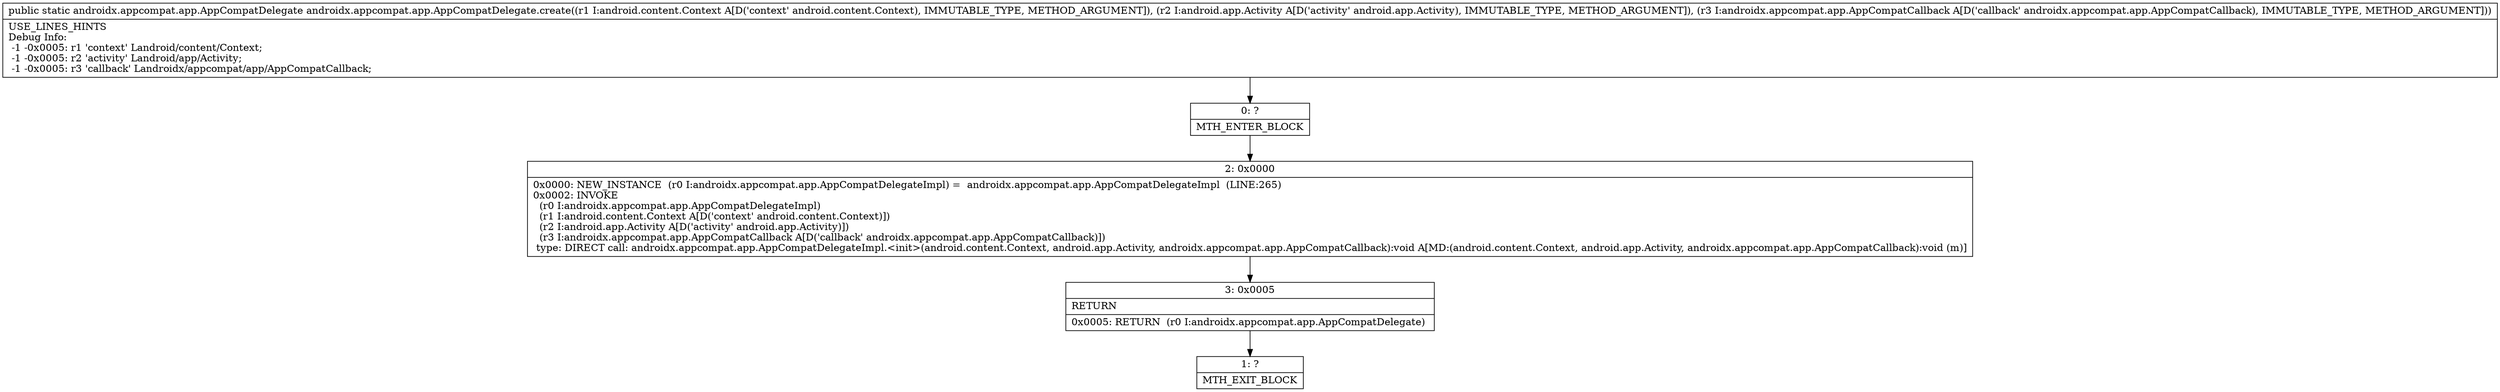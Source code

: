 digraph "CFG forandroidx.appcompat.app.AppCompatDelegate.create(Landroid\/content\/Context;Landroid\/app\/Activity;Landroidx\/appcompat\/app\/AppCompatCallback;)Landroidx\/appcompat\/app\/AppCompatDelegate;" {
Node_0 [shape=record,label="{0\:\ ?|MTH_ENTER_BLOCK\l}"];
Node_2 [shape=record,label="{2\:\ 0x0000|0x0000: NEW_INSTANCE  (r0 I:androidx.appcompat.app.AppCompatDelegateImpl) =  androidx.appcompat.app.AppCompatDelegateImpl  (LINE:265)\l0x0002: INVOKE  \l  (r0 I:androidx.appcompat.app.AppCompatDelegateImpl)\l  (r1 I:android.content.Context A[D('context' android.content.Context)])\l  (r2 I:android.app.Activity A[D('activity' android.app.Activity)])\l  (r3 I:androidx.appcompat.app.AppCompatCallback A[D('callback' androidx.appcompat.app.AppCompatCallback)])\l type: DIRECT call: androidx.appcompat.app.AppCompatDelegateImpl.\<init\>(android.content.Context, android.app.Activity, androidx.appcompat.app.AppCompatCallback):void A[MD:(android.content.Context, android.app.Activity, androidx.appcompat.app.AppCompatCallback):void (m)]\l}"];
Node_3 [shape=record,label="{3\:\ 0x0005|RETURN\l|0x0005: RETURN  (r0 I:androidx.appcompat.app.AppCompatDelegate) \l}"];
Node_1 [shape=record,label="{1\:\ ?|MTH_EXIT_BLOCK\l}"];
MethodNode[shape=record,label="{public static androidx.appcompat.app.AppCompatDelegate androidx.appcompat.app.AppCompatDelegate.create((r1 I:android.content.Context A[D('context' android.content.Context), IMMUTABLE_TYPE, METHOD_ARGUMENT]), (r2 I:android.app.Activity A[D('activity' android.app.Activity), IMMUTABLE_TYPE, METHOD_ARGUMENT]), (r3 I:androidx.appcompat.app.AppCompatCallback A[D('callback' androidx.appcompat.app.AppCompatCallback), IMMUTABLE_TYPE, METHOD_ARGUMENT]))  | USE_LINES_HINTS\lDebug Info:\l  \-1 \-0x0005: r1 'context' Landroid\/content\/Context;\l  \-1 \-0x0005: r2 'activity' Landroid\/app\/Activity;\l  \-1 \-0x0005: r3 'callback' Landroidx\/appcompat\/app\/AppCompatCallback;\l}"];
MethodNode -> Node_0;Node_0 -> Node_2;
Node_2 -> Node_3;
Node_3 -> Node_1;
}

